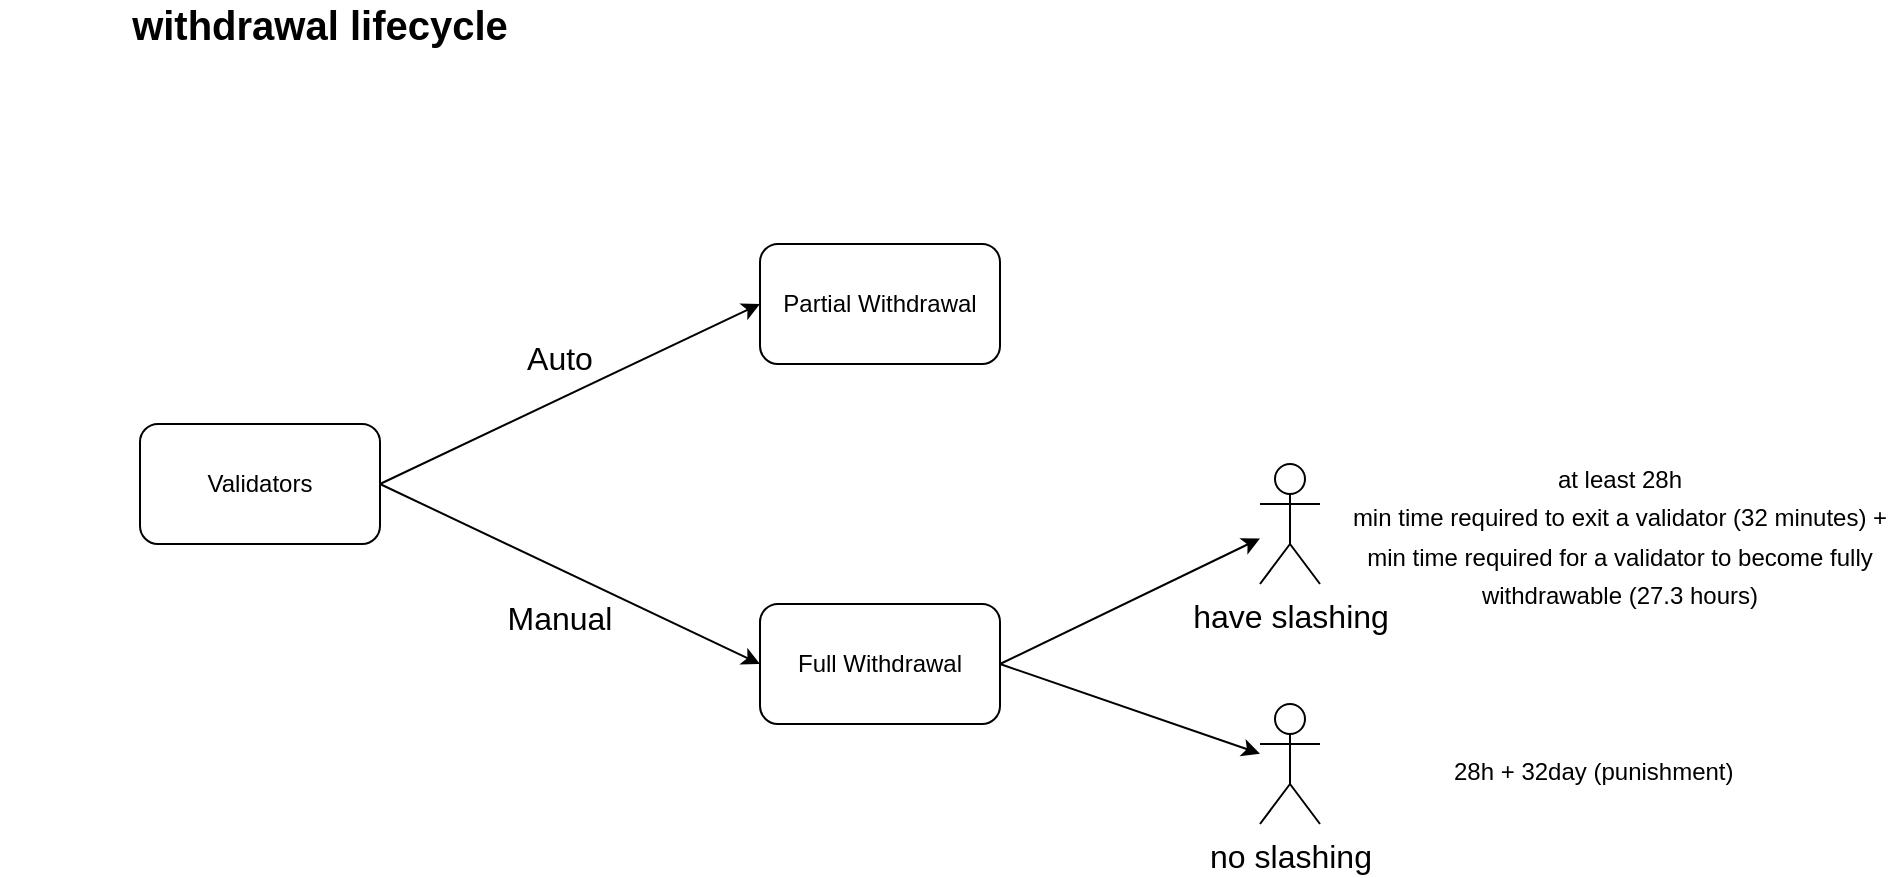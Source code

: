 <mxfile version="20.8.22" type="github">
  <diagram name="Page-1" id="ctulLeQlM0dMLgOaPzBB">
    <mxGraphModel dx="1805" dy="603" grid="1" gridSize="10" guides="1" tooltips="1" connect="1" arrows="1" fold="1" page="1" pageScale="1" pageWidth="850" pageHeight="1100" math="0" shadow="0">
      <root>
        <mxCell id="0" />
        <mxCell id="1" parent="0" />
        <mxCell id="wrPYwseuw_jgDltfjAQe-1" value="Validators" style="rounded=1;whiteSpace=wrap;html=1;" vertex="1" parent="1">
          <mxGeometry x="-40" y="340" width="120" height="60" as="geometry" />
        </mxCell>
        <mxCell id="wrPYwseuw_jgDltfjAQe-2" value="Partial Withdrawal" style="rounded=1;whiteSpace=wrap;html=1;" vertex="1" parent="1">
          <mxGeometry x="270" y="250" width="120" height="60" as="geometry" />
        </mxCell>
        <mxCell id="wrPYwseuw_jgDltfjAQe-3" value="&lt;font style=&quot;font-size: 20px;&quot;&gt;&lt;b&gt;withdrawal lifecycle&lt;/b&gt;&lt;/font&gt;" style="text;html=1;strokeColor=none;fillColor=none;align=center;verticalAlign=middle;whiteSpace=wrap;rounded=0;" vertex="1" parent="1">
          <mxGeometry x="-110" y="130" width="320" height="20" as="geometry" />
        </mxCell>
        <mxCell id="wrPYwseuw_jgDltfjAQe-4" value="Full Withdrawal" style="rounded=1;whiteSpace=wrap;html=1;" vertex="1" parent="1">
          <mxGeometry x="270" y="430" width="120" height="60" as="geometry" />
        </mxCell>
        <mxCell id="wrPYwseuw_jgDltfjAQe-5" value="" style="endArrow=classic;html=1;rounded=0;fontSize=20;exitX=1;exitY=0.5;exitDx=0;exitDy=0;entryX=0;entryY=0.5;entryDx=0;entryDy=0;" edge="1" parent="1" source="wrPYwseuw_jgDltfjAQe-1" target="wrPYwseuw_jgDltfjAQe-2">
          <mxGeometry width="50" height="50" relative="1" as="geometry">
            <mxPoint x="100" y="370" as="sourcePoint" />
            <mxPoint x="150" y="320" as="targetPoint" />
          </mxGeometry>
        </mxCell>
        <mxCell id="wrPYwseuw_jgDltfjAQe-6" value="" style="endArrow=classic;html=1;rounded=0;fontSize=20;exitX=1;exitY=0.5;exitDx=0;exitDy=0;entryX=0;entryY=0.5;entryDx=0;entryDy=0;" edge="1" parent="1" source="wrPYwseuw_jgDltfjAQe-1" target="wrPYwseuw_jgDltfjAQe-4">
          <mxGeometry width="50" height="50" relative="1" as="geometry">
            <mxPoint x="90" y="380" as="sourcePoint" />
            <mxPoint x="280" y="310" as="targetPoint" />
          </mxGeometry>
        </mxCell>
        <mxCell id="wrPYwseuw_jgDltfjAQe-9" value="&lt;font style=&quot;font-size: 16px;&quot;&gt;Auto&lt;/font&gt;" style="text;html=1;strokeColor=none;fillColor=none;align=center;verticalAlign=middle;whiteSpace=wrap;rounded=0;fontSize=20;" vertex="1" parent="1">
          <mxGeometry x="140" y="290" width="60" height="30" as="geometry" />
        </mxCell>
        <mxCell id="wrPYwseuw_jgDltfjAQe-10" value="&lt;span style=&quot;font-size: 16px;&quot;&gt;Manual&lt;/span&gt;" style="text;html=1;strokeColor=none;fillColor=none;align=center;verticalAlign=middle;whiteSpace=wrap;rounded=0;fontSize=20;" vertex="1" parent="1">
          <mxGeometry x="140" y="420" width="60" height="30" as="geometry" />
        </mxCell>
        <mxCell id="wrPYwseuw_jgDltfjAQe-12" value="have slashing" style="shape=umlActor;verticalLabelPosition=bottom;verticalAlign=top;html=1;outlineConnect=0;fontSize=16;" vertex="1" parent="1">
          <mxGeometry x="520" y="360" width="30" height="60" as="geometry" />
        </mxCell>
        <mxCell id="wrPYwseuw_jgDltfjAQe-13" value="no slashing" style="shape=umlActor;verticalLabelPosition=bottom;verticalAlign=top;html=1;outlineConnect=0;fontSize=16;" vertex="1" parent="1">
          <mxGeometry x="520" y="480" width="30" height="60" as="geometry" />
        </mxCell>
        <mxCell id="wrPYwseuw_jgDltfjAQe-14" value="&lt;font style=&quot;font-size: 12px;&quot;&gt;at least 28h&lt;br&gt;min time required to exit a validator (32 minutes) + min time required for a validator to become fully withdrawable (27.3 hours)&lt;br&gt;&lt;/font&gt;" style="text;html=1;strokeColor=none;fillColor=none;align=center;verticalAlign=middle;whiteSpace=wrap;rounded=0;fontSize=16;" vertex="1" parent="1">
          <mxGeometry x="560" y="350" width="280" height="90" as="geometry" />
        </mxCell>
        <mxCell id="wrPYwseuw_jgDltfjAQe-15" value="28h + 32day (punishment)" style="text;whiteSpace=wrap;html=1;fontSize=12;" vertex="1" parent="1">
          <mxGeometry x="615" y="500" width="150" height="20" as="geometry" />
        </mxCell>
        <mxCell id="wrPYwseuw_jgDltfjAQe-16" value="" style="endArrow=classic;html=1;rounded=0;fontSize=12;exitX=1;exitY=0.5;exitDx=0;exitDy=0;" edge="1" parent="1" source="wrPYwseuw_jgDltfjAQe-4" target="wrPYwseuw_jgDltfjAQe-12">
          <mxGeometry width="50" height="50" relative="1" as="geometry">
            <mxPoint x="640" y="490" as="sourcePoint" />
            <mxPoint x="690" y="440" as="targetPoint" />
          </mxGeometry>
        </mxCell>
        <mxCell id="wrPYwseuw_jgDltfjAQe-18" value="" style="endArrow=classic;html=1;rounded=0;fontSize=12;exitX=1;exitY=0.5;exitDx=0;exitDy=0;" edge="1" parent="1" source="wrPYwseuw_jgDltfjAQe-4" target="wrPYwseuw_jgDltfjAQe-13">
          <mxGeometry width="50" height="50" relative="1" as="geometry">
            <mxPoint x="400" y="470" as="sourcePoint" />
            <mxPoint x="490" y="393" as="targetPoint" />
          </mxGeometry>
        </mxCell>
      </root>
    </mxGraphModel>
  </diagram>
</mxfile>
